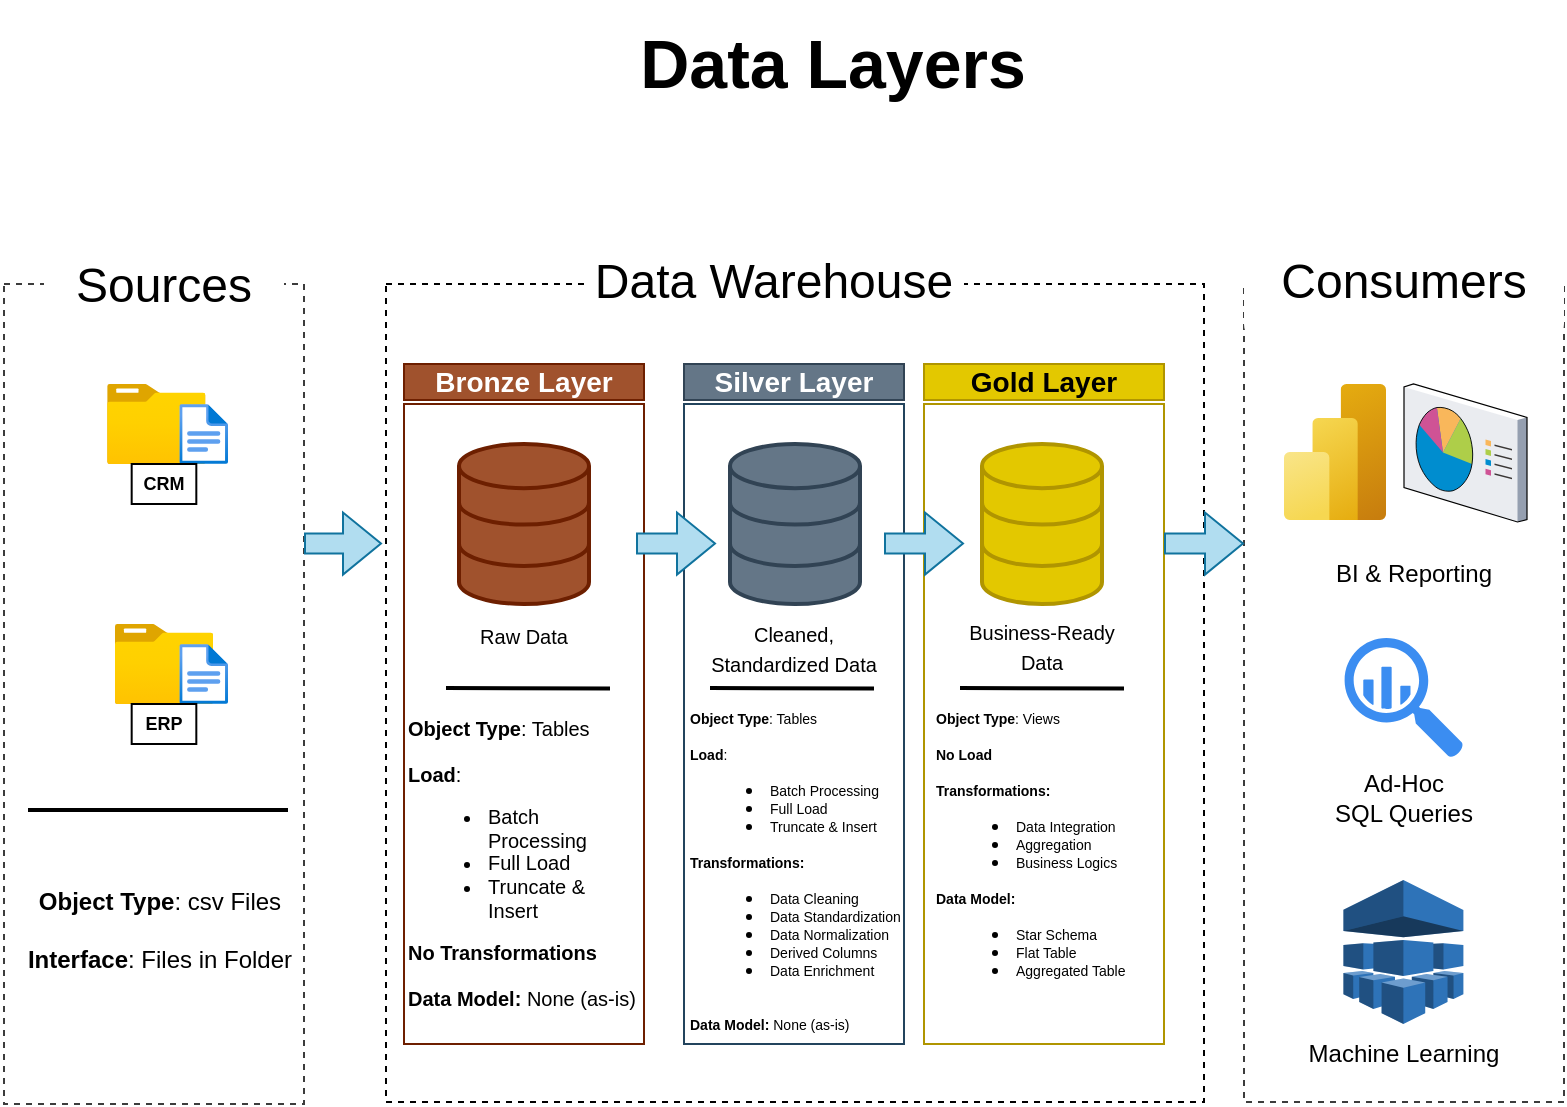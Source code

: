 <mxfile version="28.1.2">
  <diagram name="Page-1" id="cvp8Ttgezb52wSlUfO7G">
    <mxGraphModel dx="1410" dy="833" grid="0" gridSize="10" guides="1" tooltips="1" connect="1" arrows="1" fold="1" page="0" pageScale="1" pageWidth="850" pageHeight="1100" math="0" shadow="0">
      <root>
        <mxCell id="0" />
        <mxCell id="1" parent="0" />
        <mxCell id="WCd7DcYiWZYeORMtGCoj-3" value="" style="rounded=0;whiteSpace=wrap;html=1;fillColor=none;dashed=1;strokeColor=#3C3C3C;" parent="1" vertex="1">
          <mxGeometry x="40" y="200" width="150" height="410" as="geometry" />
        </mxCell>
        <mxCell id="WCd7DcYiWZYeORMtGCoj-4" value="Sources" style="rounded=1;whiteSpace=wrap;html=1;fontSize=24;strokeColor=none;" parent="1" vertex="1">
          <mxGeometry x="60" y="171" width="120" height="60" as="geometry" />
        </mxCell>
        <mxCell id="WCd7DcYiWZYeORMtGCoj-5" value="" style="whiteSpace=wrap;html=1;aspect=fixed;dashed=1;gradientColor=none;fillColor=none;" parent="1" vertex="1">
          <mxGeometry x="231" y="200" width="409" height="409" as="geometry" />
        </mxCell>
        <mxCell id="WCd7DcYiWZYeORMtGCoj-6" value="Data Warehouse" style="rounded=1;whiteSpace=wrap;html=1;fontSize=24;strokeColor=none;" parent="1" vertex="1">
          <mxGeometry x="330" y="169" width="190" height="60" as="geometry" />
        </mxCell>
        <mxCell id="WCd7DcYiWZYeORMtGCoj-7" value="" style="rounded=0;whiteSpace=wrap;html=1;fillColor=none;dashed=1;strokeColor=#3C3C3C;" parent="1" vertex="1">
          <mxGeometry x="660" y="199" width="160" height="410" as="geometry" />
        </mxCell>
        <mxCell id="WCd7DcYiWZYeORMtGCoj-8" value="Consumers" style="rounded=1;whiteSpace=wrap;html=1;fontSize=24;strokeColor=none;" parent="1" vertex="1">
          <mxGeometry x="660" y="169" width="160" height="60" as="geometry" />
        </mxCell>
        <mxCell id="WCd7DcYiWZYeORMtGCoj-10" value="Bronze Layer" style="rounded=0;whiteSpace=wrap;html=1;fillColor=#a0522d;fontColor=#ffffff;strokeColor=#6D1F00;fontSize=14;fontStyle=1" parent="1" vertex="1">
          <mxGeometry x="240" y="240" width="120" height="18" as="geometry" />
        </mxCell>
        <mxCell id="WCd7DcYiWZYeORMtGCoj-11" value="" style="rounded=0;whiteSpace=wrap;html=1;fillColor=none;fontColor=#ffffff;strokeColor=#6D1F00;fontSize=20;" parent="1" vertex="1">
          <mxGeometry x="240" y="260" width="120" height="320" as="geometry" />
        </mxCell>
        <mxCell id="WCd7DcYiWZYeORMtGCoj-12" value="Silver Layer" style="rounded=0;whiteSpace=wrap;html=1;fillColor=#647687;fontColor=#ffffff;strokeColor=#314354;fontSize=14;fontStyle=1" parent="1" vertex="1">
          <mxGeometry x="380" y="240" width="110" height="18" as="geometry" />
        </mxCell>
        <mxCell id="WCd7DcYiWZYeORMtGCoj-13" value="" style="rounded=0;whiteSpace=wrap;html=1;fillColor=none;strokeColor=#23445D;fontSize=20;" parent="1" vertex="1">
          <mxGeometry x="380" y="260" width="110" height="320" as="geometry" />
        </mxCell>
        <mxCell id="WCd7DcYiWZYeORMtGCoj-14" value="Gold Layer" style="rounded=0;whiteSpace=wrap;html=1;fillColor=#e3c800;fontColor=#000000;strokeColor=#B09500;fontSize=14;fontStyle=1" parent="1" vertex="1">
          <mxGeometry x="500" y="240" width="120" height="18" as="geometry" />
        </mxCell>
        <mxCell id="WCd7DcYiWZYeORMtGCoj-15" value="" style="rounded=0;whiteSpace=wrap;html=1;fillColor=none;fontColor=#000000;strokeColor=#B09500;fontSize=20;" parent="1" vertex="1">
          <mxGeometry x="500" y="260" width="120" height="320" as="geometry" />
        </mxCell>
        <mxCell id="idA23eLzwnvXHclKKF_t-1" value="" style="image;aspect=fixed;html=1;points=[];align=center;fontSize=12;image=img/lib/azure2/general/Folder_Blank.svg;" parent="1" vertex="1">
          <mxGeometry x="91.52" y="250" width="49.29" height="40" as="geometry" />
        </mxCell>
        <mxCell id="idA23eLzwnvXHclKKF_t-2" value="" style="image;aspect=fixed;html=1;points=[];align=center;fontSize=12;image=img/lib/azure2/general/File.svg;" parent="1" vertex="1">
          <mxGeometry x="127.68" y="260" width="24.35" height="30" as="geometry" />
        </mxCell>
        <mxCell id="idA23eLzwnvXHclKKF_t-3" value="CRM" style="rounded=0;whiteSpace=wrap;html=1;fontSize=9;fontStyle=1" parent="1" vertex="1">
          <mxGeometry x="103.84" y="290" width="32.32" height="20" as="geometry" />
        </mxCell>
        <mxCell id="idA23eLzwnvXHclKKF_t-4" value="" style="image;aspect=fixed;html=1;points=[];align=center;fontSize=12;image=img/lib/azure2/general/Folder_Blank.svg;" parent="1" vertex="1">
          <mxGeometry x="95.36" y="370" width="49.29" height="40" as="geometry" />
        </mxCell>
        <mxCell id="idA23eLzwnvXHclKKF_t-5" value="" style="image;aspect=fixed;html=1;points=[];align=center;fontSize=12;image=img/lib/azure2/general/File.svg;" parent="1" vertex="1">
          <mxGeometry x="127.68" y="380" width="24.35" height="30" as="geometry" />
        </mxCell>
        <mxCell id="idA23eLzwnvXHclKKF_t-6" value="ERP" style="rounded=0;whiteSpace=wrap;html=1;fontSize=9;fontStyle=1" parent="1" vertex="1">
          <mxGeometry x="103.84" y="410" width="32.32" height="20" as="geometry" />
        </mxCell>
        <mxCell id="idA23eLzwnvXHclKKF_t-11" value="" style="endArrow=none;html=1;rounded=0;strokeWidth=2;" parent="1" edge="1">
          <mxGeometry width="50" height="50" relative="1" as="geometry">
            <mxPoint x="182" y="463" as="sourcePoint" />
            <mxPoint x="52" y="463" as="targetPoint" />
          </mxGeometry>
        </mxCell>
        <mxCell id="idA23eLzwnvXHclKKF_t-12" value="&lt;font&gt;&lt;b style=&quot;&quot;&gt;Object Type&lt;/b&gt;: csv Files&lt;/font&gt;&lt;div&gt;&lt;font&gt;&lt;br&gt;&lt;/font&gt;&lt;/div&gt;&lt;div&gt;&lt;font&gt;&lt;b style=&quot;&quot;&gt;Interface&lt;/b&gt;: Files in Folder&lt;/font&gt;&lt;/div&gt;" style="text;html=1;align=center;verticalAlign=middle;whiteSpace=wrap;rounded=0;" parent="1" vertex="1">
          <mxGeometry x="38" y="498" width="160" height="50" as="geometry" />
        </mxCell>
        <mxCell id="idA23eLzwnvXHclKKF_t-13" value="" style="html=1;verticalLabelPosition=bottom;align=center;labelBackgroundColor=#ffffff;verticalAlign=top;strokeWidth=2;strokeColor=#6D1F00;shadow=0;dashed=0;shape=mxgraph.ios7.icons.data;fillColor=#a0522d;fontColor=#ffffff;" parent="1" vertex="1">
          <mxGeometry x="267.5" y="280" width="65" height="80" as="geometry" />
        </mxCell>
        <mxCell id="idA23eLzwnvXHclKKF_t-14" value="" style="html=1;verticalLabelPosition=bottom;align=center;labelBackgroundColor=#ffffff;verticalAlign=top;strokeWidth=2;strokeColor=#314354;shadow=0;dashed=0;shape=mxgraph.ios7.icons.data;fillColor=#647687;fontColor=#ffffff;" parent="1" vertex="1">
          <mxGeometry x="403" y="280" width="65" height="80" as="geometry" />
        </mxCell>
        <mxCell id="idA23eLzwnvXHclKKF_t-15" value="" style="html=1;verticalLabelPosition=bottom;align=center;labelBackgroundColor=#ffffff;verticalAlign=top;strokeWidth=2;strokeColor=#B09500;shadow=0;dashed=0;shape=mxgraph.ios7.icons.data;fillColor=#e3c800;fontColor=#000000;" parent="1" vertex="1">
          <mxGeometry x="529" y="280" width="60" height="80" as="geometry" />
        </mxCell>
        <mxCell id="idA23eLzwnvXHclKKF_t-16" value="" style="shape=flexArrow;endArrow=classic;html=1;rounded=0;fillColor=#b1ddf0;strokeColor=#10739e;" parent="1" edge="1">
          <mxGeometry width="50" height="50" relative="1" as="geometry">
            <mxPoint x="190" y="329.76" as="sourcePoint" />
            <mxPoint x="229" y="329.76" as="targetPoint" />
          </mxGeometry>
        </mxCell>
        <mxCell id="idA23eLzwnvXHclKKF_t-18" value="" style="shape=flexArrow;endArrow=classic;html=1;rounded=0;fillColor=#b1ddf0;strokeColor=#10739e;" parent="1" edge="1">
          <mxGeometry width="50" height="50" relative="1" as="geometry">
            <mxPoint x="356" y="329.76" as="sourcePoint" />
            <mxPoint x="396" y="329.76" as="targetPoint" />
          </mxGeometry>
        </mxCell>
        <mxCell id="idA23eLzwnvXHclKKF_t-19" value="" style="shape=flexArrow;endArrow=classic;html=1;rounded=0;fillColor=#b1ddf0;strokeColor=#10739e;" parent="1" edge="1">
          <mxGeometry width="50" height="50" relative="1" as="geometry">
            <mxPoint x="480" y="329.76" as="sourcePoint" />
            <mxPoint x="520" y="329.76" as="targetPoint" />
          </mxGeometry>
        </mxCell>
        <mxCell id="idA23eLzwnvXHclKKF_t-20" value="" style="shape=flexArrow;endArrow=classic;html=1;rounded=0;fillColor=#b1ddf0;strokeColor=#10739e;" parent="1" edge="1">
          <mxGeometry width="50" height="50" relative="1" as="geometry">
            <mxPoint x="620" y="329.76" as="sourcePoint" />
            <mxPoint x="660" y="329.76" as="targetPoint" />
          </mxGeometry>
        </mxCell>
        <mxCell id="idA23eLzwnvXHclKKF_t-21" value="&lt;font style=&quot;font-size: 10px;&quot;&gt;Raw Data&lt;/font&gt;" style="text;html=1;align=center;verticalAlign=middle;whiteSpace=wrap;rounded=0;" parent="1" vertex="1">
          <mxGeometry x="270" y="361" width="60" height="30" as="geometry" />
        </mxCell>
        <mxCell id="idA23eLzwnvXHclKKF_t-22" value="&lt;font style=&quot;font-size: 10px;&quot;&gt;Cleaned, Standardized Data&lt;/font&gt;" style="text;html=1;align=center;verticalAlign=middle;whiteSpace=wrap;rounded=0;" parent="1" vertex="1">
          <mxGeometry x="390" y="362" width="90" height="40" as="geometry" />
        </mxCell>
        <mxCell id="idA23eLzwnvXHclKKF_t-23" value="&lt;font style=&quot;font-size: 10px;&quot;&gt;Business-Ready Data&lt;/font&gt;" style="text;html=1;align=center;verticalAlign=middle;whiteSpace=wrap;rounded=0;" parent="1" vertex="1">
          <mxGeometry x="514" y="366" width="90" height="30" as="geometry" />
        </mxCell>
        <mxCell id="idA23eLzwnvXHclKKF_t-24" value="" style="endArrow=none;html=1;rounded=0;strokeWidth=2;" parent="1" edge="1">
          <mxGeometry width="50" height="50" relative="1" as="geometry">
            <mxPoint x="343" y="402.24" as="sourcePoint" />
            <mxPoint x="261" y="402" as="targetPoint" />
          </mxGeometry>
        </mxCell>
        <mxCell id="idA23eLzwnvXHclKKF_t-25" value="" style="endArrow=none;html=1;rounded=0;strokeWidth=2;" parent="1" edge="1">
          <mxGeometry width="50" height="50" relative="1" as="geometry">
            <mxPoint x="475" y="402.24" as="sourcePoint" />
            <mxPoint x="393" y="402" as="targetPoint" />
          </mxGeometry>
        </mxCell>
        <mxCell id="idA23eLzwnvXHclKKF_t-26" value="" style="endArrow=none;html=1;rounded=0;strokeWidth=2;" parent="1" edge="1">
          <mxGeometry width="50" height="50" relative="1" as="geometry">
            <mxPoint x="600" y="402.24" as="sourcePoint" />
            <mxPoint x="518" y="402" as="targetPoint" />
          </mxGeometry>
        </mxCell>
        <mxCell id="idA23eLzwnvXHclKKF_t-27" value="&lt;div style=&quot;line-height: 110%;&quot;&gt;&lt;div&gt;&lt;font style=&quot;font-size: 10px; line-height: 110%;&quot;&gt;&lt;b style=&quot;background-color: transparent; color: light-dark(rgb(0, 0, 0), rgb(255, 255, 255));&quot;&gt;Object Type&lt;/b&gt;&lt;span style=&quot;background-color: transparent; color: light-dark(rgb(0, 0, 0), rgb(255, 255, 255));&quot;&gt;: Tables&lt;/span&gt;&lt;/font&gt;&lt;/div&gt;&lt;div&gt;&lt;font style=&quot;font-size: 10px;&quot;&gt;&lt;br&gt;&lt;/font&gt;&lt;/div&gt;&lt;div&gt;&lt;font style=&quot;font-size: 10px; line-height: 110%;&quot;&gt;&lt;b&gt;Load&lt;/b&gt;:&amp;nbsp;&lt;/font&gt;&lt;/div&gt;&lt;div&gt;&lt;ul&gt;&lt;li&gt;&lt;span style=&quot;background-color: transparent; color: light-dark(rgb(0, 0, 0), rgb(255, 255, 255));&quot;&gt;&lt;font style=&quot;font-size: 10px; line-height: 110%;&quot;&gt;Batch Processing&lt;/font&gt;&lt;/span&gt;&lt;/li&gt;&lt;li&gt;&lt;span style=&quot;background-color: transparent; color: light-dark(rgb(0, 0, 0), rgb(255, 255, 255));&quot;&gt;&lt;font style=&quot;font-size: 10px; line-height: 110%;&quot;&gt;Full Load&lt;/font&gt;&lt;/span&gt;&lt;/li&gt;&lt;li&gt;&lt;span style=&quot;background-color: transparent; color: light-dark(rgb(0, 0, 0), rgb(255, 255, 255));&quot;&gt;&lt;font style=&quot;font-size: 10px; line-height: 110%;&quot;&gt;Truncate &amp;amp; Insert&lt;/font&gt;&lt;/span&gt;&lt;/li&gt;&lt;/ul&gt;&lt;div&gt;&lt;span&gt;&lt;b&gt;&lt;font style=&quot;font-size: 10px; line-height: 110%;&quot;&gt;No Transformations&lt;/font&gt;&lt;/b&gt;&lt;/span&gt;&lt;/div&gt;&lt;/div&gt;&lt;div&gt;&lt;b&gt;&lt;font style=&quot;font-size: 10px;&quot;&gt;&lt;br&gt;&lt;/font&gt;&lt;/b&gt;&lt;/div&gt;&lt;div&gt;&lt;span&gt;&lt;font style=&quot;font-size: 10px; line-height: 110%;&quot;&gt;&lt;b&gt;Data Model: &lt;/b&gt;None (as-is)&lt;/font&gt;&lt;/span&gt;&lt;/div&gt;&lt;/div&gt;" style="text;html=1;align=left;verticalAlign=top;whiteSpace=wrap;rounded=0;fontSize=9;" parent="1" vertex="1">
          <mxGeometry x="240" y="410" width="118" height="160" as="geometry" />
        </mxCell>
        <mxCell id="idA23eLzwnvXHclKKF_t-28" value="&lt;div style=&quot;line-height: 100%;&quot;&gt;&lt;div&gt;&lt;font style=&quot;line-height: 100%; font-size: 7px;&quot;&gt;&lt;b style=&quot;background-color: transparent; color: light-dark(rgb(0, 0, 0), rgb(255, 255, 255));&quot;&gt;Object Type&lt;/b&gt;&lt;span style=&quot;background-color: transparent; color: light-dark(rgb(0, 0, 0), rgb(255, 255, 255));&quot;&gt;: Tables&lt;/span&gt;&lt;/font&gt;&lt;/div&gt;&lt;div&gt;&lt;font style=&quot;font-size: 7px;&quot;&gt;&lt;br&gt;&lt;/font&gt;&lt;/div&gt;&lt;div&gt;&lt;font style=&quot;line-height: 100%; font-size: 7px;&quot;&gt;&lt;b&gt;Load&lt;/b&gt;:&amp;nbsp;&lt;/font&gt;&lt;/div&gt;&lt;div&gt;&lt;ul&gt;&lt;li&gt;&lt;span style=&quot;background-color: transparent; color: light-dark(rgb(0, 0, 0), rgb(255, 255, 255));&quot;&gt;&lt;font style=&quot;line-height: 100%; font-size: 7px;&quot;&gt;Batch Processing&lt;/font&gt;&lt;/span&gt;&lt;/li&gt;&lt;li&gt;&lt;span style=&quot;background-color: transparent; color: light-dark(rgb(0, 0, 0), rgb(255, 255, 255));&quot;&gt;&lt;font style=&quot;line-height: 100%; font-size: 7px;&quot;&gt;Full Load&lt;/font&gt;&lt;/span&gt;&lt;/li&gt;&lt;li&gt;&lt;span style=&quot;background-color: transparent; color: light-dark(rgb(0, 0, 0), rgb(255, 255, 255));&quot;&gt;&lt;font style=&quot;line-height: 100%; font-size: 7px;&quot;&gt;Truncate &amp;amp; Insert&lt;/font&gt;&lt;/span&gt;&lt;/li&gt;&lt;/ul&gt;&lt;div&gt;&lt;span&gt;&lt;b&gt;&lt;font style=&quot;line-height: 100%; font-size: 7px;&quot;&gt;Transformations:&lt;/font&gt;&lt;/b&gt;&lt;/span&gt;&lt;/div&gt;&lt;/div&gt;&lt;div&gt;&lt;ul&gt;&lt;li&gt;&lt;span&gt;&lt;font style=&quot;line-height: 100%; font-size: 7px;&quot;&gt;Data Cleaning&lt;/font&gt;&lt;/span&gt;&lt;/li&gt;&lt;li&gt;&lt;span&gt;&lt;font style=&quot;line-height: 100%; font-size: 7px;&quot;&gt;Data Standardization&lt;/font&gt;&lt;/span&gt;&lt;/li&gt;&lt;li&gt;&lt;span&gt;&lt;font style=&quot;line-height: 100%; font-size: 7px;&quot;&gt;Data Normalization&lt;/font&gt;&lt;/span&gt;&lt;/li&gt;&lt;li&gt;&lt;span&gt;&lt;font style=&quot;line-height: 100%; font-size: 7px;&quot;&gt;Derived Columns&lt;/font&gt;&lt;/span&gt;&lt;/li&gt;&lt;li&gt;&lt;span&gt;&lt;font style=&quot;line-height: 100%; font-size: 7px;&quot;&gt;Data Enrichment&lt;/font&gt;&lt;/span&gt;&lt;/li&gt;&lt;/ul&gt;&lt;/div&gt;&lt;div&gt;&lt;b&gt;&lt;font style=&quot;font-size: 7px;&quot;&gt;&lt;br&gt;&lt;/font&gt;&lt;/b&gt;&lt;/div&gt;&lt;div&gt;&lt;span&gt;&lt;font style=&quot;line-height: 100%; font-size: 7px;&quot;&gt;&lt;b style=&quot;&quot;&gt;Data Model: &lt;/b&gt;None (as-is)&lt;/font&gt;&lt;/span&gt;&lt;/div&gt;&lt;/div&gt;" style="text;html=1;align=left;verticalAlign=top;whiteSpace=wrap;rounded=0;fontSize=9;" parent="1" vertex="1">
          <mxGeometry x="381" y="406" width="110" height="180" as="geometry" />
        </mxCell>
        <mxCell id="idA23eLzwnvXHclKKF_t-30" value="&lt;div style=&quot;line-height: 100%;&quot;&gt;&lt;div&gt;&lt;font style=&quot;font-size: 7px; line-height: 100%;&quot;&gt;&lt;b style=&quot;background-color: transparent; color: light-dark(rgb(0, 0, 0), rgb(255, 255, 255));&quot;&gt;Object Type&lt;/b&gt;&lt;span style=&quot;background-color: transparent; color: light-dark(rgb(0, 0, 0), rgb(255, 255, 255));&quot;&gt;: Views&lt;/span&gt;&lt;/font&gt;&lt;/div&gt;&lt;div&gt;&lt;font style=&quot;font-size: 7px;&quot;&gt;&lt;br&gt;&lt;/font&gt;&lt;/div&gt;&lt;div&gt;&lt;font style=&quot;font-size: 7px; line-height: 100%;&quot;&gt;&lt;b&gt;No Load&lt;/b&gt;&lt;/font&gt;&lt;/div&gt;&lt;div&gt;&lt;font style=&quot;font-size: 7px; line-height: 100%;&quot;&gt;&lt;b&gt;&lt;br&gt;&lt;/b&gt;&lt;/font&gt;&lt;/div&gt;&lt;div&gt;&lt;div&gt;&lt;span&gt;&lt;b&gt;&lt;font style=&quot;font-size: 7px; line-height: 100%;&quot;&gt;Transformations:&lt;/font&gt;&lt;/b&gt;&lt;/span&gt;&lt;/div&gt;&lt;/div&gt;&lt;div&gt;&lt;ul&gt;&lt;li&gt;&lt;span&gt;&lt;font style=&quot;font-size: 7px; line-height: 100%;&quot;&gt;Data Integration&lt;/font&gt;&lt;/span&gt;&lt;/li&gt;&lt;li&gt;&lt;span&gt;&lt;font style=&quot;font-size: 7px; line-height: 100%;&quot;&gt;Aggregation&lt;/font&gt;&lt;/span&gt;&lt;/li&gt;&lt;li&gt;&lt;span&gt;&lt;font style=&quot;font-size: 7px; line-height: 100%;&quot;&gt;Business Logics&lt;/font&gt;&lt;/span&gt;&lt;/li&gt;&lt;/ul&gt;&lt;/div&gt;&lt;div&gt;&lt;b style=&quot;font-size: 7px; background-color: transparent; color: light-dark(rgb(0, 0, 0), rgb(255, 255, 255));&quot;&gt;Data Model:&amp;nbsp;&lt;/b&gt;&lt;/div&gt;&lt;div&gt;&lt;ul&gt;&lt;li&gt;&lt;span style=&quot;font-size: 7px; background-color: transparent; color: light-dark(rgb(0, 0, 0), rgb(255, 255, 255));&quot;&gt;Star Schema&lt;/span&gt;&lt;/li&gt;&lt;li&gt;&lt;span style=&quot;font-size: 7px; background-color: transparent; color: light-dark(rgb(0, 0, 0), rgb(255, 255, 255));&quot;&gt;Flat Table&lt;/span&gt;&lt;/li&gt;&lt;li&gt;&lt;span style=&quot;font-size: 7px; background-color: transparent; color: light-dark(rgb(0, 0, 0), rgb(255, 255, 255));&quot;&gt;Aggregated Table&lt;/span&gt;&lt;/li&gt;&lt;/ul&gt;&lt;/div&gt;&lt;/div&gt;" style="text;html=1;align=left;verticalAlign=top;whiteSpace=wrap;rounded=0;fontSize=9;" parent="1" vertex="1">
          <mxGeometry x="504" y="406" width="116" height="180" as="geometry" />
        </mxCell>
        <mxCell id="idA23eLzwnvXHclKKF_t-31" value="" style="image;aspect=fixed;html=1;points=[];align=center;fontSize=12;image=img/lib/azure2/analytics/Power_BI_Embedded.svg;" parent="1" vertex="1">
          <mxGeometry x="680" y="250" width="51" height="68" as="geometry" />
        </mxCell>
        <mxCell id="idA23eLzwnvXHclKKF_t-32" value="" style="verticalLabelPosition=bottom;sketch=0;aspect=fixed;html=1;verticalAlign=top;strokeColor=none;align=center;outlineConnect=0;shape=mxgraph.citrix.reporting;" parent="1" vertex="1">
          <mxGeometry x="740" y="250" width="61.5" height="69" as="geometry" />
        </mxCell>
        <mxCell id="idA23eLzwnvXHclKKF_t-33" value="" style="sketch=0;html=1;aspect=fixed;strokeColor=none;shadow=0;fillColor=#3B8DF1;verticalAlign=top;labelPosition=center;verticalLabelPosition=bottom;shape=mxgraph.gcp2.big_query" parent="1" vertex="1">
          <mxGeometry x="710.3" y="377" width="59.4" height="60" as="geometry" />
        </mxCell>
        <mxCell id="idA23eLzwnvXHclKKF_t-34" value="" style="outlineConnect=0;dashed=0;verticalLabelPosition=bottom;verticalAlign=top;align=center;html=1;shape=mxgraph.aws3.machine_learning;fillColor=#2E73B8;gradientColor=none;" parent="1" vertex="1">
          <mxGeometry x="709.7" y="498" width="60" height="72" as="geometry" />
        </mxCell>
        <mxCell id="idA23eLzwnvXHclKKF_t-35" value="BI &amp;amp; Reporting" style="text;html=1;align=center;verticalAlign=middle;whiteSpace=wrap;rounded=0;" parent="1" vertex="1">
          <mxGeometry x="690" y="330" width="110" height="30" as="geometry" />
        </mxCell>
        <mxCell id="idA23eLzwnvXHclKKF_t-36" value="Ad-Hoc&lt;div&gt;SQL Queries&lt;/div&gt;" style="text;html=1;align=center;verticalAlign=middle;whiteSpace=wrap;rounded=0;" parent="1" vertex="1">
          <mxGeometry x="685" y="442" width="110" height="30" as="geometry" />
        </mxCell>
        <mxCell id="idA23eLzwnvXHclKKF_t-37" value="Machine Learning" style="text;html=1;align=center;verticalAlign=middle;whiteSpace=wrap;rounded=0;" parent="1" vertex="1">
          <mxGeometry x="684.7" y="570" width="110" height="30" as="geometry" />
        </mxCell>
        <mxCell id="_M1kSCMp3HHQTVleh_6A-1" value="&lt;font style=&quot;font-size: 34px;&quot;&gt;&lt;b style=&quot;&quot;&gt;Data Layers&lt;/b&gt;&lt;/font&gt;" style="text;html=1;align=center;verticalAlign=middle;whiteSpace=wrap;rounded=0;" vertex="1" parent="1">
          <mxGeometry x="214" y="58" width="481" height="63" as="geometry" />
        </mxCell>
      </root>
    </mxGraphModel>
  </diagram>
</mxfile>
